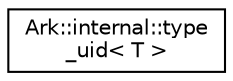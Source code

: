 digraph "Graphical Class Hierarchy"
{
 // INTERACTIVE_SVG=YES
 // LATEX_PDF_SIZE
  edge [fontname="Helvetica",fontsize="10",labelfontname="Helvetica",labelfontsize="10"];
  node [fontname="Helvetica",fontsize="10",shape=record];
  rankdir="LR";
  Node0 [label="Ark::internal::type\l_uid\< T \>",height=0.2,width=0.4,color="black", fillcolor="white", style="filled",URL="$db/de1/structArk_1_1internal_1_1type__uid.html",tooltip=" "];
}
